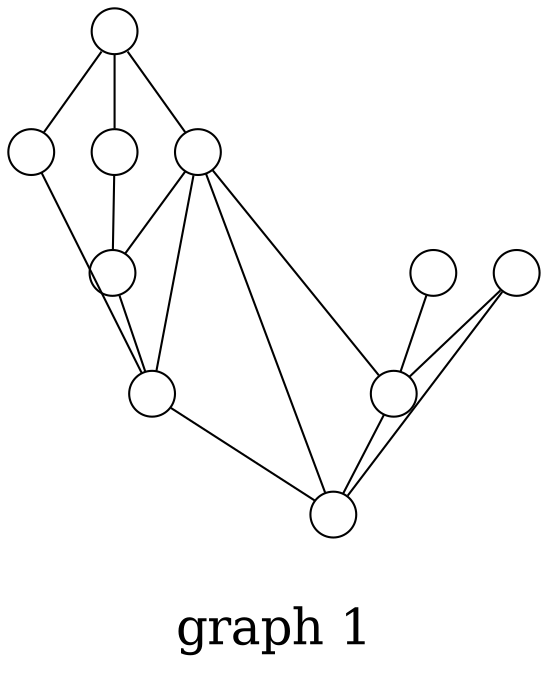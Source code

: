 /*****
graph 1
*****/

graph G {
  graph [splines=false overlap=false]
  node  [shape=ellipse, width=0.3, height=0.3, label=""]
  0 ;
  1 ;
  2 ;
  3 ;
  4 ;
  5 ;
  6 ;
  7 ;
  8 ;
  9 ;
  0 -- 2;
  0 -- 3;
  0 -- 5;
  1 -- 8;
  1 -- 9;
  2 -- 7;
  3 -- 6;
  3 -- 7;
  3 -- 8;
  3 -- 9;
  4 -- 8;
  5 -- 6;
  6 -- 7;
  7 -- 9;
  8 -- 9;
  label = "\ngraph 1\n";  fontsize=24;
}
